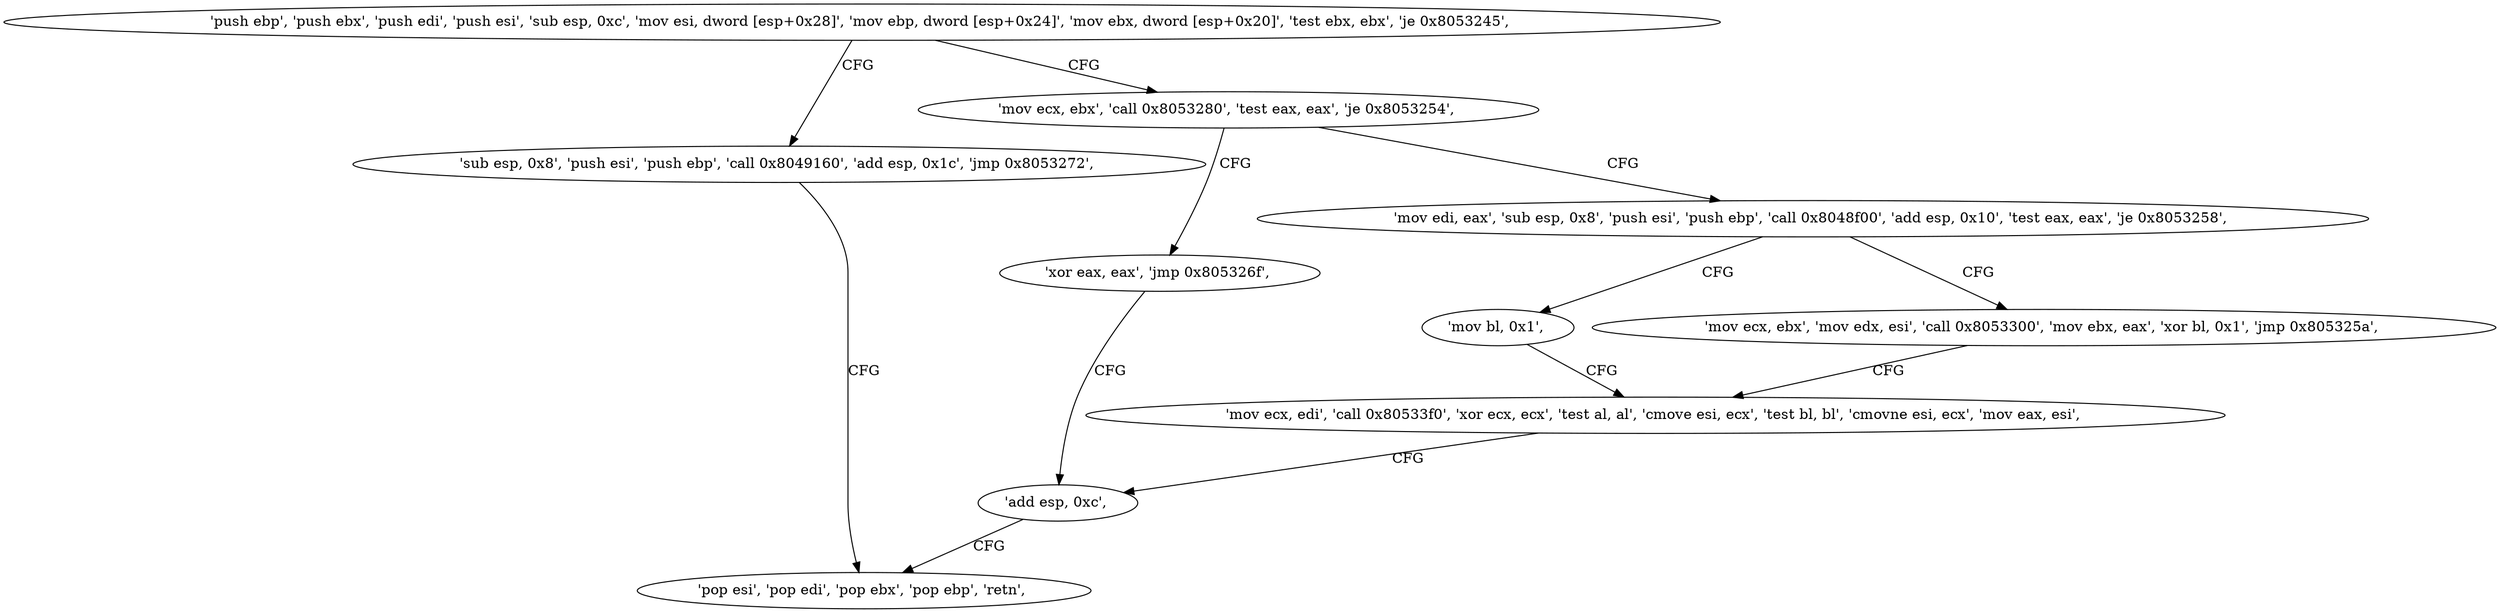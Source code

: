digraph "func" {
"134558208" [label = "'push ebp', 'push ebx', 'push edi', 'push esi', 'sub esp, 0xc', 'mov esi, dword [esp+0x28]', 'mov ebp, dword [esp+0x24]', 'mov ebx, dword [esp+0x20]', 'test ebx, ebx', 'je 0x8053245', " ]
"134558277" [label = "'sub esp, 0x8', 'push esi', 'push ebp', 'call 0x8049160', 'add esp, 0x1c', 'jmp 0x8053272', " ]
"134558231" [label = "'mov ecx, ebx', 'call 0x8053280', 'test eax, eax', 'je 0x8053254', " ]
"134558322" [label = "'pop esi', 'pop edi', 'pop ebx', 'pop ebp', 'retn', " ]
"134558292" [label = "'xor eax, eax', 'jmp 0x805326f', " ]
"134558242" [label = "'mov edi, eax', 'sub esp, 0x8', 'push esi', 'push ebp', 'call 0x8048f00', 'add esp, 0x10', 'test eax, eax', 'je 0x8053258', " ]
"134558319" [label = "'add esp, 0xc', " ]
"134558296" [label = "'mov bl, 0x1', " ]
"134558261" [label = "'mov ecx, ebx', 'mov edx, esi', 'call 0x8053300', 'mov ebx, eax', 'xor bl, 0x1', 'jmp 0x805325a', " ]
"134558298" [label = "'mov ecx, edi', 'call 0x80533f0', 'xor ecx, ecx', 'test al, al', 'cmove esi, ecx', 'test bl, bl', 'cmovne esi, ecx', 'mov eax, esi', " ]
"134558208" -> "134558277" [ label = "CFG" ]
"134558208" -> "134558231" [ label = "CFG" ]
"134558277" -> "134558322" [ label = "CFG" ]
"134558231" -> "134558292" [ label = "CFG" ]
"134558231" -> "134558242" [ label = "CFG" ]
"134558292" -> "134558319" [ label = "CFG" ]
"134558242" -> "134558296" [ label = "CFG" ]
"134558242" -> "134558261" [ label = "CFG" ]
"134558319" -> "134558322" [ label = "CFG" ]
"134558296" -> "134558298" [ label = "CFG" ]
"134558261" -> "134558298" [ label = "CFG" ]
"134558298" -> "134558319" [ label = "CFG" ]
}
